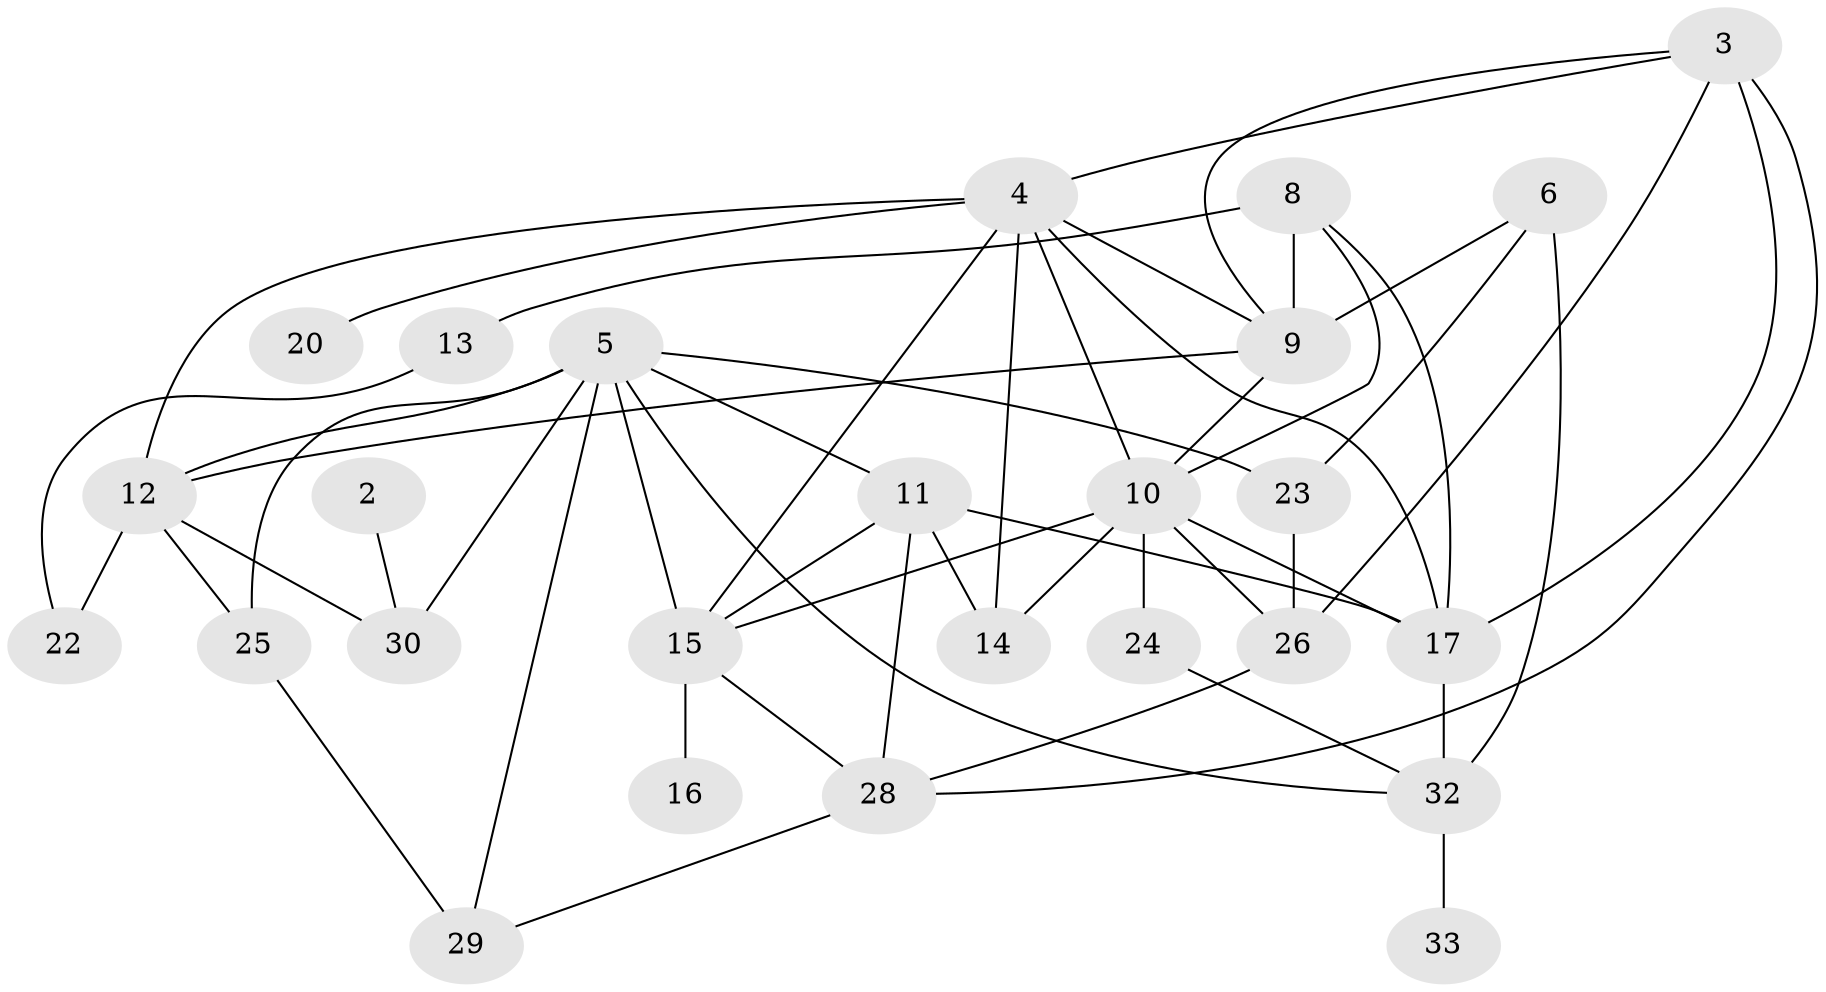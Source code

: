 // original degree distribution, {0: 0.10606060606060606, 2: 0.22727272727272727, 4: 0.22727272727272727, 6: 0.07575757575757576, 3: 0.22727272727272727, 1: 0.07575757575757576, 5: 0.06060606060606061}
// Generated by graph-tools (version 1.1) at 2025/48/03/04/25 22:48:11]
// undirected, 26 vertices, 52 edges
graph export_dot {
  node [color=gray90,style=filled];
  2;
  3;
  4;
  5;
  6;
  8;
  9;
  10;
  11;
  12;
  13;
  14;
  15;
  16;
  17;
  20;
  22;
  23;
  24;
  25;
  26;
  28;
  29;
  30;
  32;
  33;
  2 -- 30 [weight=1.0];
  3 -- 4 [weight=1.0];
  3 -- 9 [weight=1.0];
  3 -- 17 [weight=1.0];
  3 -- 26 [weight=1.0];
  3 -- 28 [weight=1.0];
  4 -- 9 [weight=1.0];
  4 -- 10 [weight=1.0];
  4 -- 12 [weight=2.0];
  4 -- 14 [weight=1.0];
  4 -- 15 [weight=1.0];
  4 -- 17 [weight=1.0];
  4 -- 20 [weight=1.0];
  5 -- 11 [weight=1.0];
  5 -- 12 [weight=1.0];
  5 -- 15 [weight=1.0];
  5 -- 23 [weight=1.0];
  5 -- 25 [weight=2.0];
  5 -- 29 [weight=1.0];
  5 -- 30 [weight=1.0];
  5 -- 32 [weight=1.0];
  6 -- 9 [weight=1.0];
  6 -- 23 [weight=1.0];
  6 -- 32 [weight=2.0];
  8 -- 9 [weight=4.0];
  8 -- 10 [weight=1.0];
  8 -- 13 [weight=2.0];
  8 -- 17 [weight=1.0];
  9 -- 10 [weight=1.0];
  9 -- 12 [weight=2.0];
  10 -- 14 [weight=1.0];
  10 -- 15 [weight=1.0];
  10 -- 17 [weight=1.0];
  10 -- 24 [weight=1.0];
  10 -- 26 [weight=1.0];
  11 -- 14 [weight=2.0];
  11 -- 15 [weight=1.0];
  11 -- 17 [weight=1.0];
  11 -- 28 [weight=2.0];
  12 -- 22 [weight=1.0];
  12 -- 25 [weight=2.0];
  12 -- 30 [weight=1.0];
  13 -- 22 [weight=1.0];
  15 -- 16 [weight=1.0];
  15 -- 28 [weight=1.0];
  17 -- 32 [weight=1.0];
  23 -- 26 [weight=1.0];
  24 -- 32 [weight=1.0];
  25 -- 29 [weight=2.0];
  26 -- 28 [weight=1.0];
  28 -- 29 [weight=1.0];
  32 -- 33 [weight=1.0];
}
